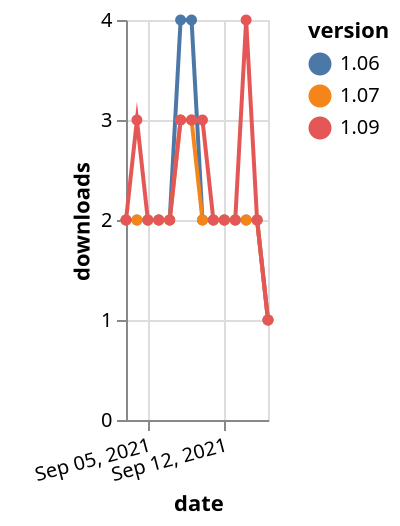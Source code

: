 {"$schema": "https://vega.github.io/schema/vega-lite/v5.json", "description": "A simple bar chart with embedded data.", "data": {"values": [{"date": "2021-09-03", "total": 2729, "delta": 2, "version": "1.06"}, {"date": "2021-09-04", "total": 2731, "delta": 2, "version": "1.06"}, {"date": "2021-09-05", "total": 2733, "delta": 2, "version": "1.06"}, {"date": "2021-09-06", "total": 2735, "delta": 2, "version": "1.06"}, {"date": "2021-09-07", "total": 2737, "delta": 2, "version": "1.06"}, {"date": "2021-09-08", "total": 2741, "delta": 4, "version": "1.06"}, {"date": "2021-09-09", "total": 2745, "delta": 4, "version": "1.06"}, {"date": "2021-09-10", "total": 2747, "delta": 2, "version": "1.06"}, {"date": "2021-09-11", "total": 2749, "delta": 2, "version": "1.06"}, {"date": "2021-09-12", "total": 2751, "delta": 2, "version": "1.06"}, {"date": "2021-09-13", "total": 2753, "delta": 2, "version": "1.06"}, {"date": "2021-09-14", "total": 2755, "delta": 2, "version": "1.06"}, {"date": "2021-09-15", "total": 2757, "delta": 2, "version": "1.06"}, {"date": "2021-09-16", "total": 2758, "delta": 1, "version": "1.06"}, {"date": "2021-09-03", "total": 2273, "delta": 2, "version": "1.07"}, {"date": "2021-09-04", "total": 2275, "delta": 2, "version": "1.07"}, {"date": "2021-09-05", "total": 2277, "delta": 2, "version": "1.07"}, {"date": "2021-09-06", "total": 2279, "delta": 2, "version": "1.07"}, {"date": "2021-09-07", "total": 2281, "delta": 2, "version": "1.07"}, {"date": "2021-09-08", "total": 2284, "delta": 3, "version": "1.07"}, {"date": "2021-09-09", "total": 2287, "delta": 3, "version": "1.07"}, {"date": "2021-09-10", "total": 2289, "delta": 2, "version": "1.07"}, {"date": "2021-09-11", "total": 2291, "delta": 2, "version": "1.07"}, {"date": "2021-09-12", "total": 2293, "delta": 2, "version": "1.07"}, {"date": "2021-09-13", "total": 2295, "delta": 2, "version": "1.07"}, {"date": "2021-09-14", "total": 2297, "delta": 2, "version": "1.07"}, {"date": "2021-09-15", "total": 2299, "delta": 2, "version": "1.07"}, {"date": "2021-09-16", "total": 2300, "delta": 1, "version": "1.07"}, {"date": "2021-09-03", "total": 1934, "delta": 2, "version": "1.09"}, {"date": "2021-09-04", "total": 1937, "delta": 3, "version": "1.09"}, {"date": "2021-09-05", "total": 1939, "delta": 2, "version": "1.09"}, {"date": "2021-09-06", "total": 1941, "delta": 2, "version": "1.09"}, {"date": "2021-09-07", "total": 1943, "delta": 2, "version": "1.09"}, {"date": "2021-09-08", "total": 1946, "delta": 3, "version": "1.09"}, {"date": "2021-09-09", "total": 1949, "delta": 3, "version": "1.09"}, {"date": "2021-09-10", "total": 1952, "delta": 3, "version": "1.09"}, {"date": "2021-09-11", "total": 1954, "delta": 2, "version": "1.09"}, {"date": "2021-09-12", "total": 1956, "delta": 2, "version": "1.09"}, {"date": "2021-09-13", "total": 1958, "delta": 2, "version": "1.09"}, {"date": "2021-09-14", "total": 1962, "delta": 4, "version": "1.09"}, {"date": "2021-09-15", "total": 1964, "delta": 2, "version": "1.09"}, {"date": "2021-09-16", "total": 1965, "delta": 1, "version": "1.09"}]}, "width": "container", "mark": {"type": "line", "point": {"filled": true}}, "encoding": {"x": {"field": "date", "type": "temporal", "timeUnit": "yearmonthdate", "title": "date", "axis": {"labelAngle": -15}}, "y": {"field": "delta", "type": "quantitative", "title": "downloads"}, "color": {"field": "version", "type": "nominal"}, "tooltip": {"field": "delta"}}}